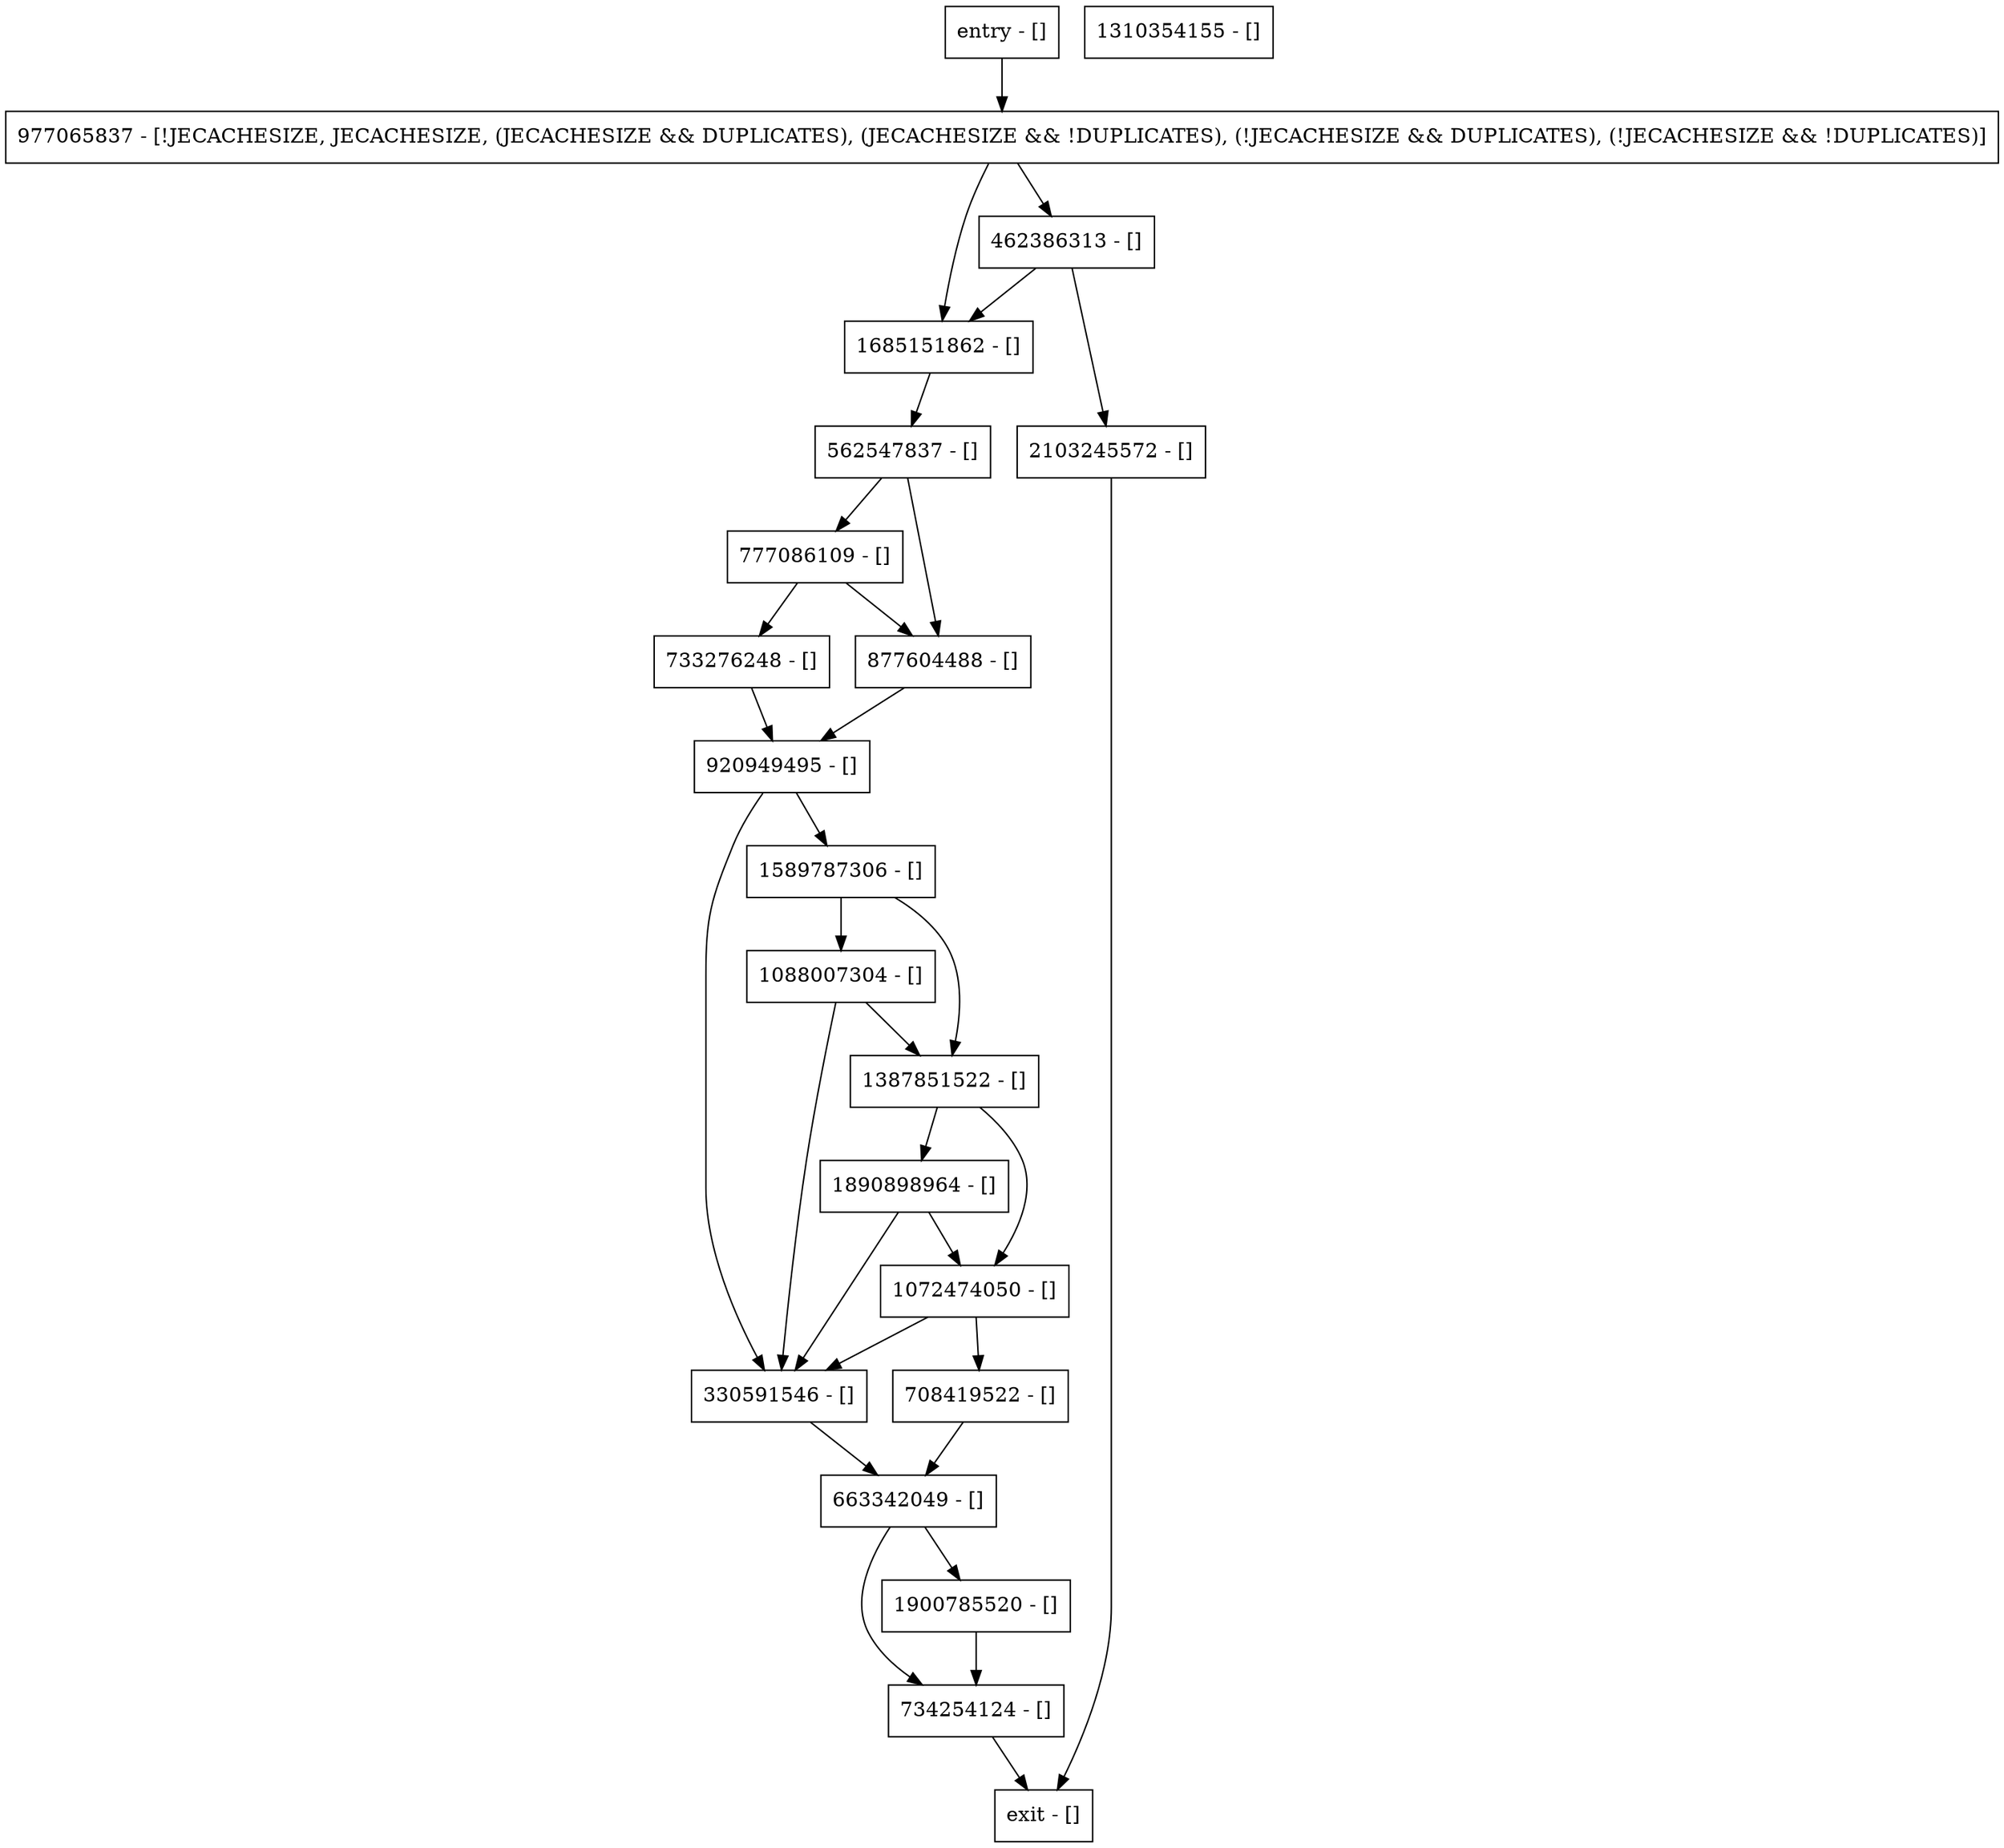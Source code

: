 digraph init {
node [shape=record];
1685151862 [label="1685151862 - []"];
877604488 [label="877604488 - []"];
1589787306 [label="1589787306 - []"];
777086109 [label="777086109 - []"];
1072474050 [label="1072474050 - []"];
462386313 [label="462386313 - []"];
977065837 [label="977065837 - [!JECACHESIZE, JECACHESIZE, (JECACHESIZE && DUPLICATES), (JECACHESIZE && !DUPLICATES), (!JECACHESIZE && DUPLICATES), (!JECACHESIZE && !DUPLICATES)]"];
708419522 [label="708419522 - []"];
330591546 [label="330591546 - []"];
2103245572 [label="2103245572 - []"];
1900785520 [label="1900785520 - []"];
entry [label="entry - []"];
exit [label="exit - []"];
734254124 [label="734254124 - []"];
1088007304 [label="1088007304 - []"];
920949495 [label="920949495 - []"];
1387851522 [label="1387851522 - []"];
562547837 [label="562547837 - []"];
733276248 [label="733276248 - []"];
1310354155 [label="1310354155 - []"];
1890898964 [label="1890898964 - []"];
663342049 [label="663342049 - []"];
entry;
exit;
1685151862 -> 562547837;
877604488 -> 920949495;
1589787306 -> 1088007304;
1589787306 -> 1387851522;
777086109 -> 877604488;
777086109 -> 733276248;
1072474050 -> 708419522;
1072474050 -> 330591546;
462386313 -> 1685151862;
462386313 -> 2103245572;
977065837 -> 1685151862;
977065837 -> 462386313;
708419522 -> 663342049;
330591546 -> 663342049;
2103245572 -> exit;
1900785520 -> 734254124;
entry -> 977065837;
734254124 -> exit;
1088007304 -> 1387851522;
1088007304 -> 330591546;
920949495 -> 1589787306;
920949495 -> 330591546;
1387851522 -> 1072474050;
1387851522 -> 1890898964;
562547837 -> 877604488;
562547837 -> 777086109;
733276248 -> 920949495;
1890898964 -> 1072474050;
1890898964 -> 330591546;
663342049 -> 1900785520;
663342049 -> 734254124;
}
